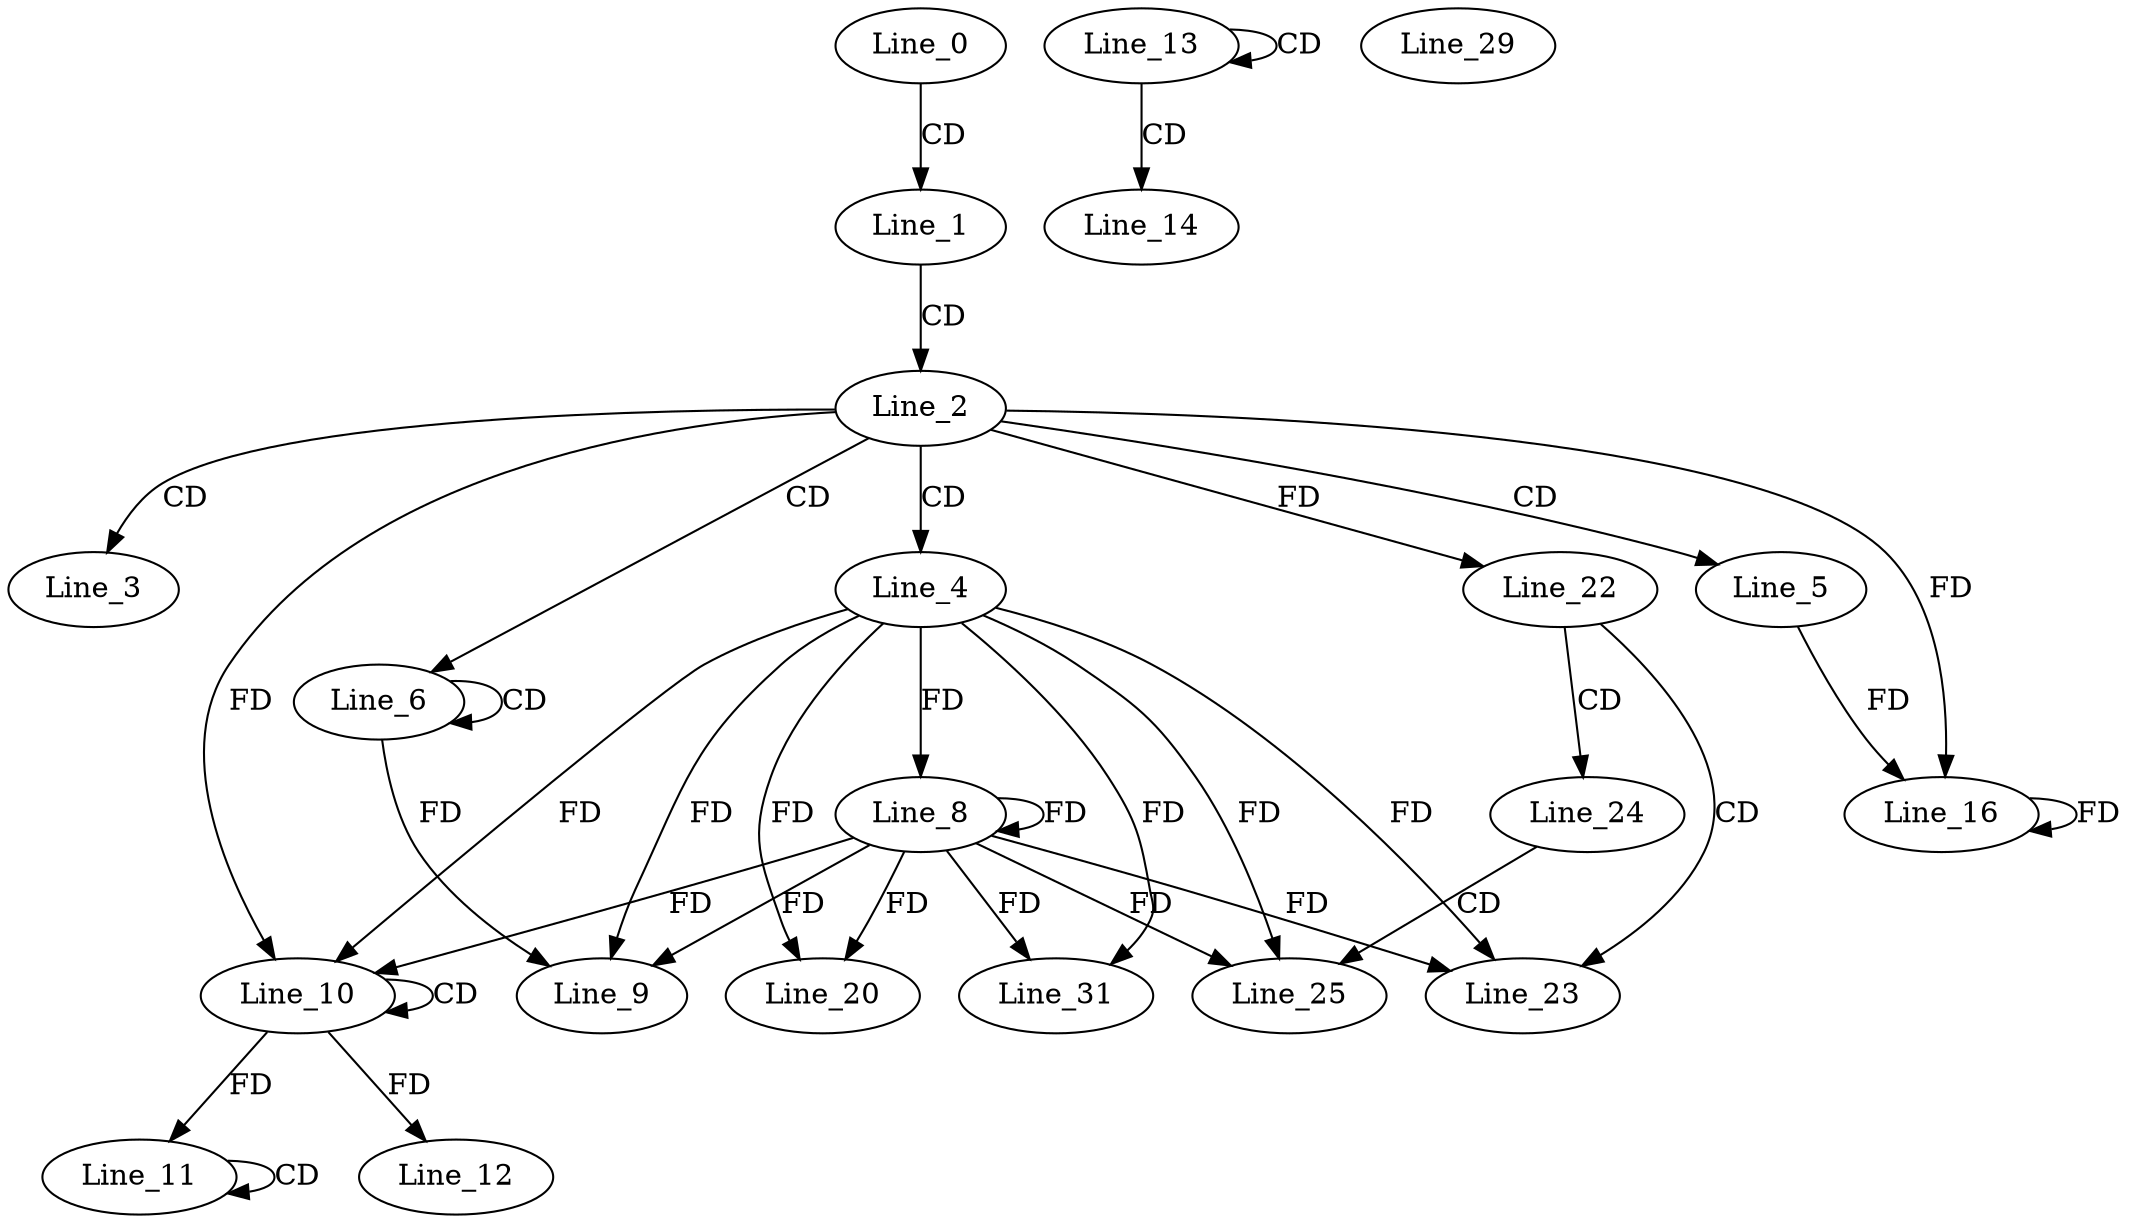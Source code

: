 digraph G {
  Line_0;
  Line_1;
  Line_2;
  Line_3;
  Line_4;
  Line_5;
  Line_6;
  Line_6;
  Line_8;
  Line_8;
  Line_9;
  Line_10;
  Line_10;
  Line_11;
  Line_11;
  Line_12;
  Line_13;
  Line_13;
  Line_14;
  Line_16;
  Line_20;
  Line_22;
  Line_23;
  Line_24;
  Line_25;
  Line_29;
  Line_31;
  Line_0 -> Line_1 [ label="CD" ];
  Line_1 -> Line_2 [ label="CD" ];
  Line_2 -> Line_3 [ label="CD" ];
  Line_2 -> Line_4 [ label="CD" ];
  Line_2 -> Line_5 [ label="CD" ];
  Line_2 -> Line_6 [ label="CD" ];
  Line_6 -> Line_6 [ label="CD" ];
  Line_4 -> Line_8 [ label="FD" ];
  Line_8 -> Line_8 [ label="FD" ];
  Line_4 -> Line_9 [ label="FD" ];
  Line_8 -> Line_9 [ label="FD" ];
  Line_6 -> Line_9 [ label="FD" ];
  Line_10 -> Line_10 [ label="CD" ];
  Line_4 -> Line_10 [ label="FD" ];
  Line_8 -> Line_10 [ label="FD" ];
  Line_2 -> Line_10 [ label="FD" ];
  Line_11 -> Line_11 [ label="CD" ];
  Line_10 -> Line_11 [ label="FD" ];
  Line_10 -> Line_12 [ label="FD" ];
  Line_13 -> Line_13 [ label="CD" ];
  Line_13 -> Line_14 [ label="CD" ];
  Line_5 -> Line_16 [ label="FD" ];
  Line_16 -> Line_16 [ label="FD" ];
  Line_2 -> Line_16 [ label="FD" ];
  Line_4 -> Line_20 [ label="FD" ];
  Line_8 -> Line_20 [ label="FD" ];
  Line_2 -> Line_22 [ label="FD" ];
  Line_22 -> Line_23 [ label="CD" ];
  Line_4 -> Line_23 [ label="FD" ];
  Line_8 -> Line_23 [ label="FD" ];
  Line_22 -> Line_24 [ label="CD" ];
  Line_24 -> Line_25 [ label="CD" ];
  Line_4 -> Line_25 [ label="FD" ];
  Line_8 -> Line_25 [ label="FD" ];
  Line_4 -> Line_31 [ label="FD" ];
  Line_8 -> Line_31 [ label="FD" ];
}
